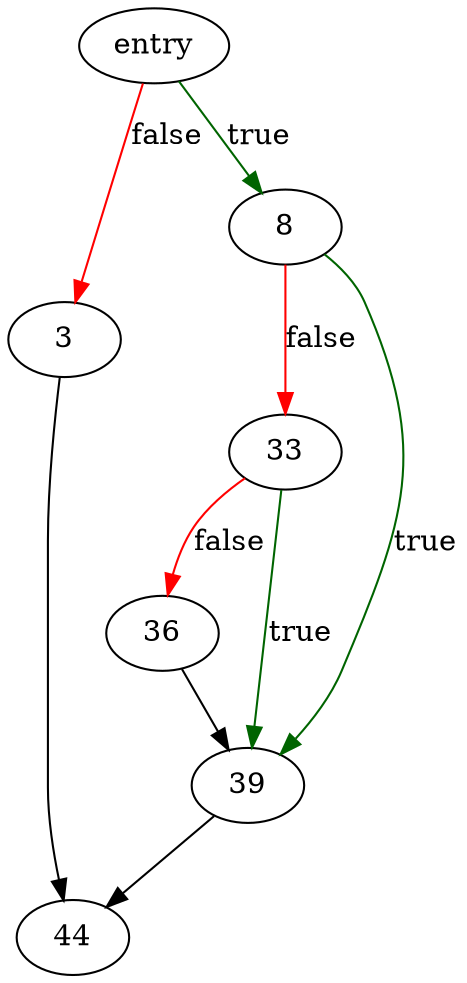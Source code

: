 digraph "usage" {
	// Node definitions.
	1 [label=entry];
	3;
	8;
	33;
	36;
	39;
	44;

	// Edge definitions.
	1 -> 3 [
		color=red
		label=false
	];
	1 -> 8 [
		color=darkgreen
		label=true
	];
	3 -> 44;
	8 -> 33 [
		color=red
		label=false
	];
	8 -> 39 [
		color=darkgreen
		label=true
	];
	33 -> 36 [
		color=red
		label=false
	];
	33 -> 39 [
		color=darkgreen
		label=true
	];
	36 -> 39;
	39 -> 44;
}